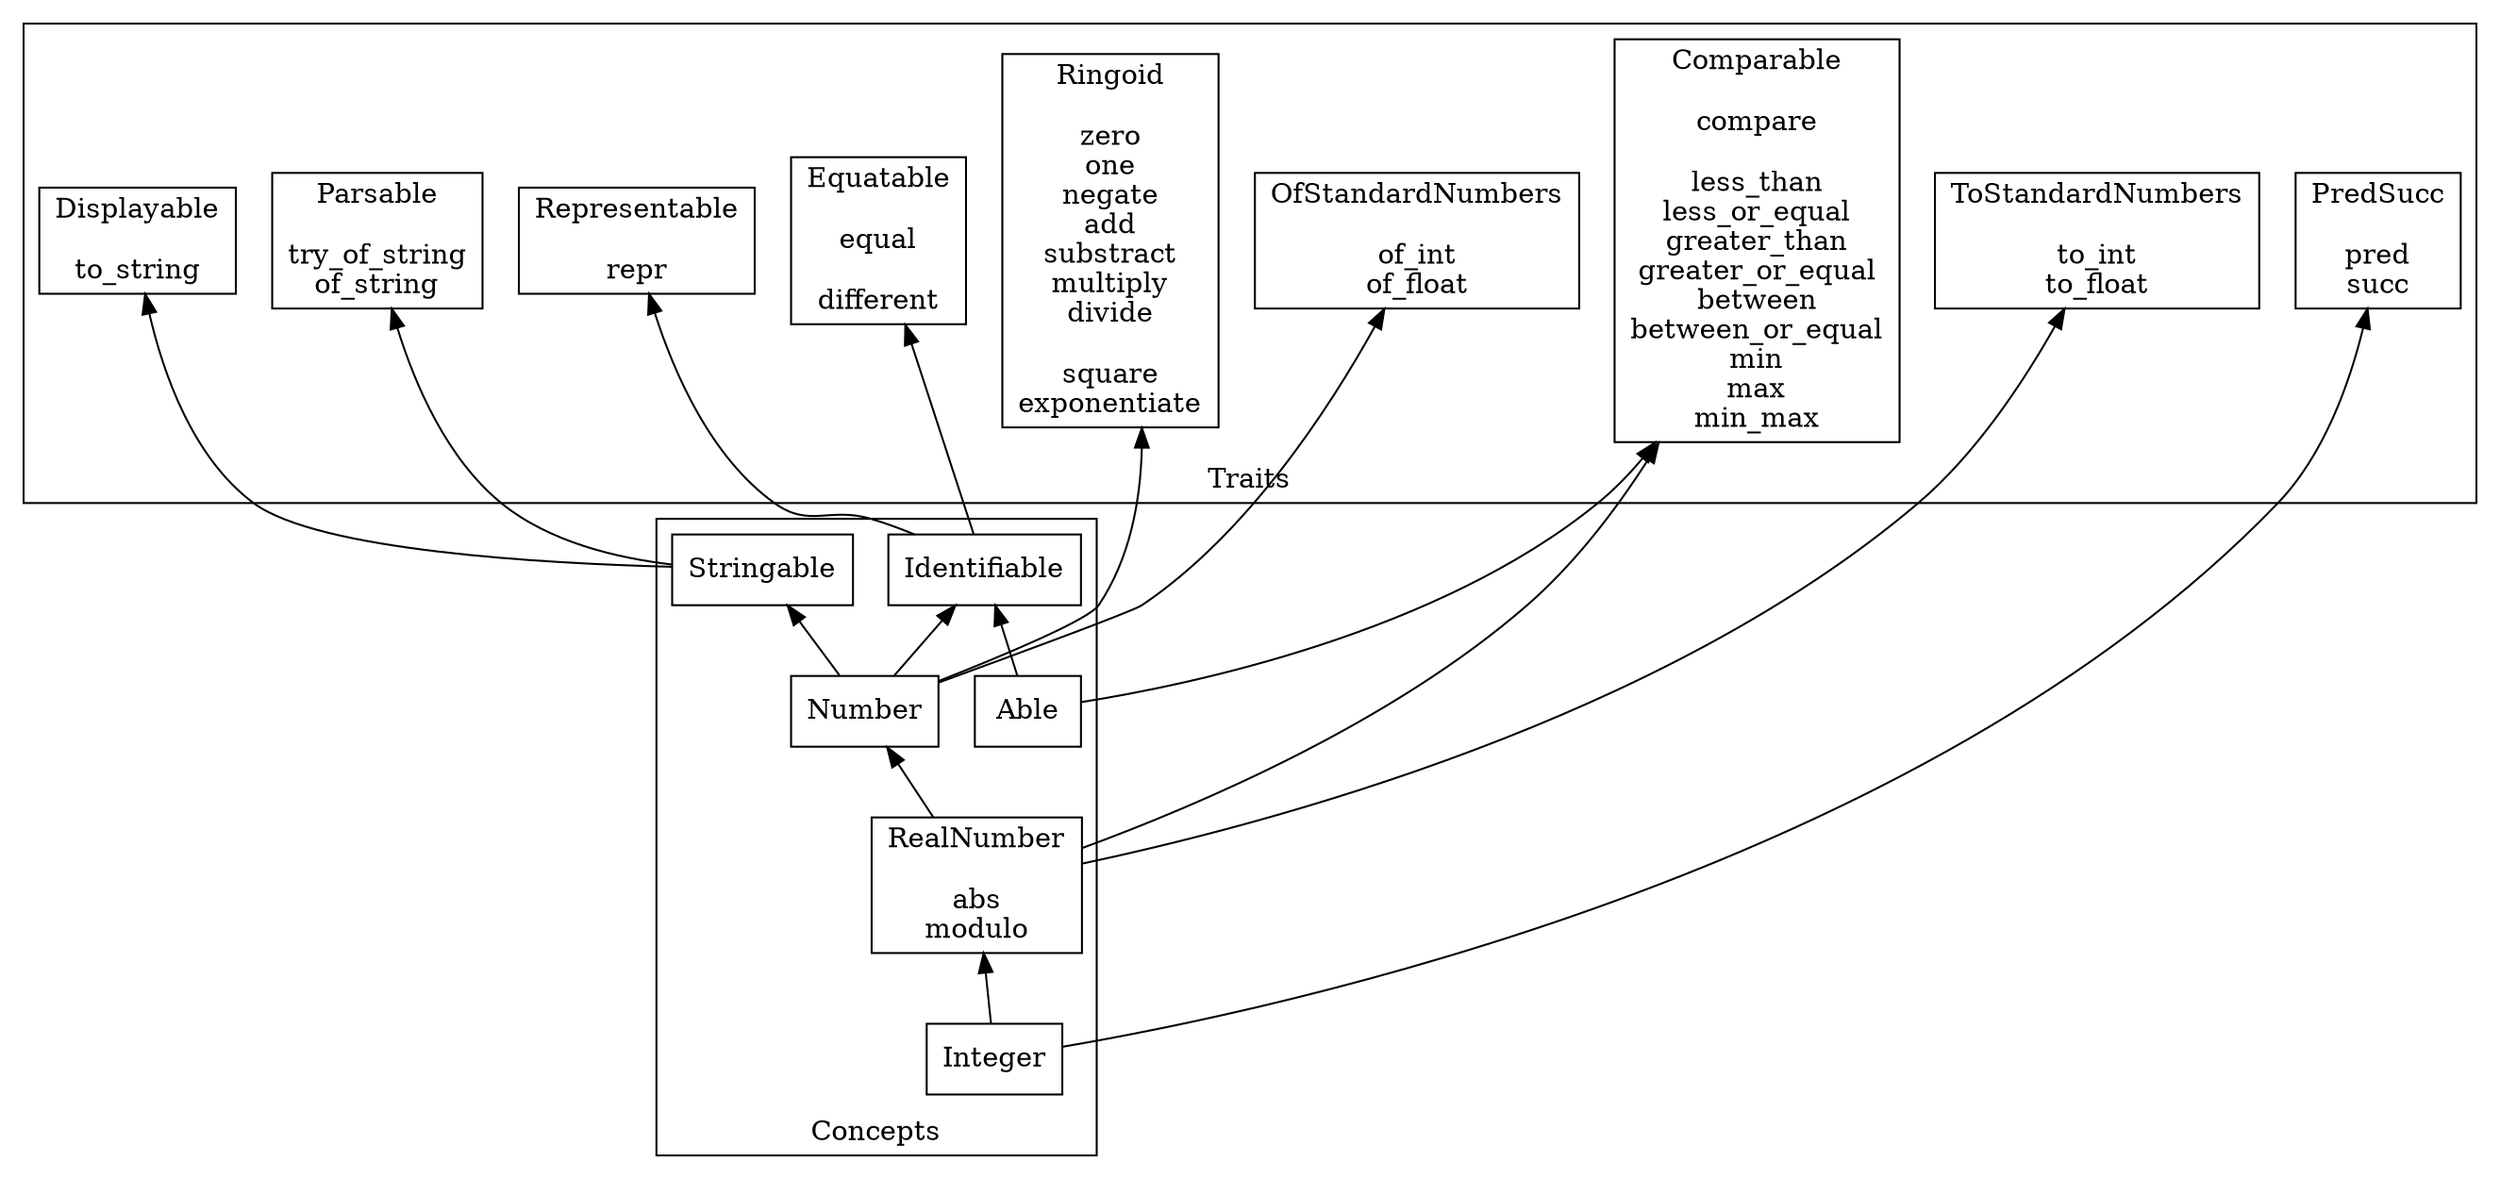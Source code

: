 digraph {
  rankdir="BT"
  node [shape="box"]
  subgraph cluster_Traits {
    label="Traits";
    representable [label="Representable\n\nrepr"];
    equatable [label="Equatable\n\nequal\n\ndifferent"];
    displayable [label="Displayable\n\nto_string"];
    parsable [label="Parsable\n\ntry_of_string\nof_string"];
    comparable [label="Comparable\n\ncompare\n\nless_than\nless_or_equal\ngreater_than\ngreater_or_equal\nbetween\nbetween_or_equal\nmin\nmax\nmin_max"];
    ringoid [label="Ringoid\n\nzero\none\nnegate\nadd\nsubstract\nmultiply\ndivide\n\nsquare\nexponentiate"];
    ofstandardnumbers [label="OfStandardNumbers\n\nof_int\nof_float"];
    tostandardnumbers [label="ToStandardNumbers\n\nto_int\nto_float"];
    predsucc [label="PredSucc\n\npred\nsucc"];
  }
  subgraph cluster_Concepts {
    label="Concepts";
    identifiable [label="Identifiable"];
    able [label="Able"];
    stringable [label="Stringable"];
    number [label="Number"];
    realnumber [label="RealNumber\n\nabs\nmodulo"];
    integer [label="Integer"];
  }
  identifiable -> equatable
  identifiable -> representable
  able -> identifiable
  able -> comparable
  stringable -> displayable
  stringable -> parsable
  number -> identifiable
  number -> stringable
  number -> ringoid
  number -> ofstandardnumbers
  realnumber -> number
  realnumber -> comparable
  realnumber -> tostandardnumbers
  integer -> realnumber
  integer -> predsucc
}
